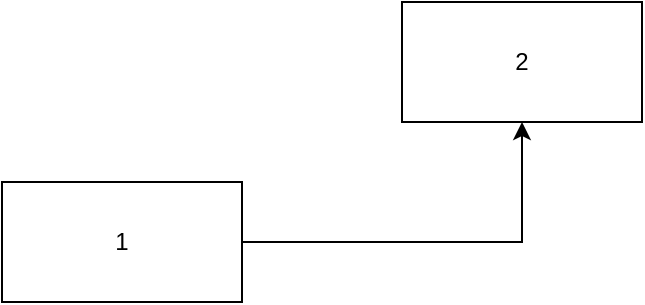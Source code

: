 <mxfile version="18.1.3" type="github">
  <diagram id="vVtMvQG_TOd__MPzCW70" name="第 1 页">
    <mxGraphModel dx="1038" dy="547" grid="1" gridSize="10" guides="1" tooltips="1" connect="1" arrows="1" fold="1" page="1" pageScale="1" pageWidth="827" pageHeight="1169" math="0" shadow="0">
      <root>
        <mxCell id="0" />
        <mxCell id="1" parent="0" />
        <mxCell id="0sYv2zFMFwjyZ-duMBQ8-3" value="" style="edgeStyle=orthogonalEdgeStyle;rounded=0;orthogonalLoop=1;jettySize=auto;html=1;" edge="1" parent="1" source="0sYv2zFMFwjyZ-duMBQ8-1" target="0sYv2zFMFwjyZ-duMBQ8-2">
          <mxGeometry relative="1" as="geometry" />
        </mxCell>
        <mxCell id="0sYv2zFMFwjyZ-duMBQ8-1" value="1" style="rounded=0;whiteSpace=wrap;html=1;" vertex="1" parent="1">
          <mxGeometry x="30" y="140" width="120" height="60" as="geometry" />
        </mxCell>
        <mxCell id="0sYv2zFMFwjyZ-duMBQ8-2" value="2" style="whiteSpace=wrap;html=1;rounded=0;" vertex="1" parent="1">
          <mxGeometry x="230" y="50" width="120" height="60" as="geometry" />
        </mxCell>
      </root>
    </mxGraphModel>
  </diagram>
</mxfile>
